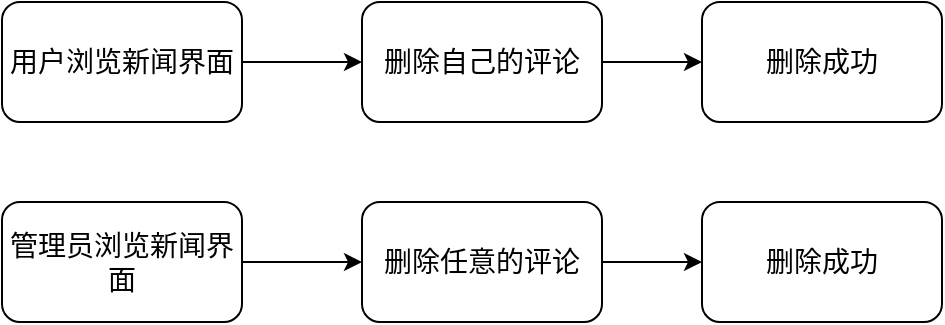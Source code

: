 <mxfile version="24.7.5">
  <diagram name="第 1 页" id="E_wPz-95Uw8_oFC6WUVE">
    <mxGraphModel dx="1004" dy="746" grid="1" gridSize="10" guides="1" tooltips="1" connect="1" arrows="1" fold="1" page="1" pageScale="1" pageWidth="827" pageHeight="1169" math="0" shadow="0">
      <root>
        <mxCell id="0" />
        <mxCell id="1" parent="0" />
        <mxCell id="n1O8HnVGfgMPQ-ZIbUr7-11" style="edgeStyle=orthogonalEdgeStyle;rounded=0;orthogonalLoop=1;jettySize=auto;html=1;exitX=1;exitY=0.5;exitDx=0;exitDy=0;entryX=0;entryY=0.5;entryDx=0;entryDy=0;" edge="1" parent="1" source="n1O8HnVGfgMPQ-ZIbUr7-1" target="n1O8HnVGfgMPQ-ZIbUr7-2">
          <mxGeometry relative="1" as="geometry" />
        </mxCell>
        <mxCell id="n1O8HnVGfgMPQ-ZIbUr7-1" value="&lt;font style=&quot;font-size: 14px;&quot;&gt;用户浏览新闻界面&lt;/font&gt;" style="rounded=1;whiteSpace=wrap;html=1;" vertex="1" parent="1">
          <mxGeometry x="230" y="240" width="120" height="60" as="geometry" />
        </mxCell>
        <mxCell id="n1O8HnVGfgMPQ-ZIbUr7-12" style="edgeStyle=orthogonalEdgeStyle;rounded=0;orthogonalLoop=1;jettySize=auto;html=1;exitX=1;exitY=0.5;exitDx=0;exitDy=0;entryX=0;entryY=0.5;entryDx=0;entryDy=0;" edge="1" parent="1" source="n1O8HnVGfgMPQ-ZIbUr7-2" target="n1O8HnVGfgMPQ-ZIbUr7-3">
          <mxGeometry relative="1" as="geometry" />
        </mxCell>
        <mxCell id="n1O8HnVGfgMPQ-ZIbUr7-2" value="&lt;font style=&quot;font-size: 14px;&quot;&gt;删除自己的评论&lt;/font&gt;" style="rounded=1;whiteSpace=wrap;html=1;" vertex="1" parent="1">
          <mxGeometry x="410" y="240" width="120" height="60" as="geometry" />
        </mxCell>
        <mxCell id="n1O8HnVGfgMPQ-ZIbUr7-3" value="&lt;font style=&quot;font-size: 14px;&quot;&gt;删除成功&lt;/font&gt;" style="rounded=1;whiteSpace=wrap;html=1;" vertex="1" parent="1">
          <mxGeometry x="580" y="240" width="120" height="60" as="geometry" />
        </mxCell>
        <mxCell id="n1O8HnVGfgMPQ-ZIbUr7-13" style="edgeStyle=orthogonalEdgeStyle;rounded=0;orthogonalLoop=1;jettySize=auto;html=1;exitX=1;exitY=0.5;exitDx=0;exitDy=0;entryX=0;entryY=0.5;entryDx=0;entryDy=0;" edge="1" parent="1" source="n1O8HnVGfgMPQ-ZIbUr7-14" target="n1O8HnVGfgMPQ-ZIbUr7-16">
          <mxGeometry relative="1" as="geometry" />
        </mxCell>
        <mxCell id="n1O8HnVGfgMPQ-ZIbUr7-14" value="&lt;font style=&quot;font-size: 14px;&quot;&gt;管理员浏览新闻界面&lt;/font&gt;" style="rounded=1;whiteSpace=wrap;html=1;" vertex="1" parent="1">
          <mxGeometry x="230" y="340" width="120" height="60" as="geometry" />
        </mxCell>
        <mxCell id="n1O8HnVGfgMPQ-ZIbUr7-15" style="edgeStyle=orthogonalEdgeStyle;rounded=0;orthogonalLoop=1;jettySize=auto;html=1;exitX=1;exitY=0.5;exitDx=0;exitDy=0;entryX=0;entryY=0.5;entryDx=0;entryDy=0;" edge="1" parent="1" source="n1O8HnVGfgMPQ-ZIbUr7-16" target="n1O8HnVGfgMPQ-ZIbUr7-17">
          <mxGeometry relative="1" as="geometry" />
        </mxCell>
        <mxCell id="n1O8HnVGfgMPQ-ZIbUr7-16" value="&lt;font style=&quot;font-size: 14px;&quot;&gt;删除任意的评论&lt;/font&gt;" style="rounded=1;whiteSpace=wrap;html=1;" vertex="1" parent="1">
          <mxGeometry x="410" y="340" width="120" height="60" as="geometry" />
        </mxCell>
        <mxCell id="n1O8HnVGfgMPQ-ZIbUr7-17" value="&lt;font style=&quot;font-size: 14px;&quot;&gt;删除成功&lt;/font&gt;" style="rounded=1;whiteSpace=wrap;html=1;" vertex="1" parent="1">
          <mxGeometry x="580" y="340" width="120" height="60" as="geometry" />
        </mxCell>
      </root>
    </mxGraphModel>
  </diagram>
</mxfile>
